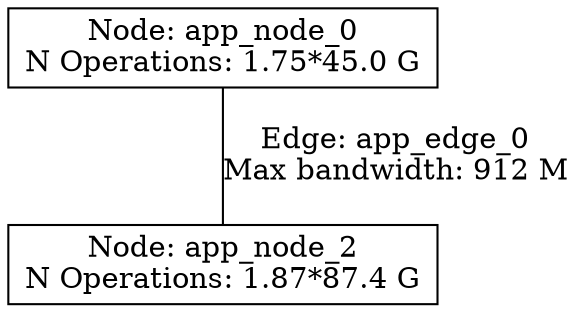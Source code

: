 strict graph "" {
	node [label="\N",
		shape=box
	];
	app_node_0	[label="Node: app_node_0
N Operations: 1.75*45.0 G"];
	app_node_2	[label="Node: app_node_2
N Operations: 1.87*87.4 G"];
	app_node_0 -- app_node_2	[label="Edge: app_edge_0
Max bandwidth: 912 M"];
}
